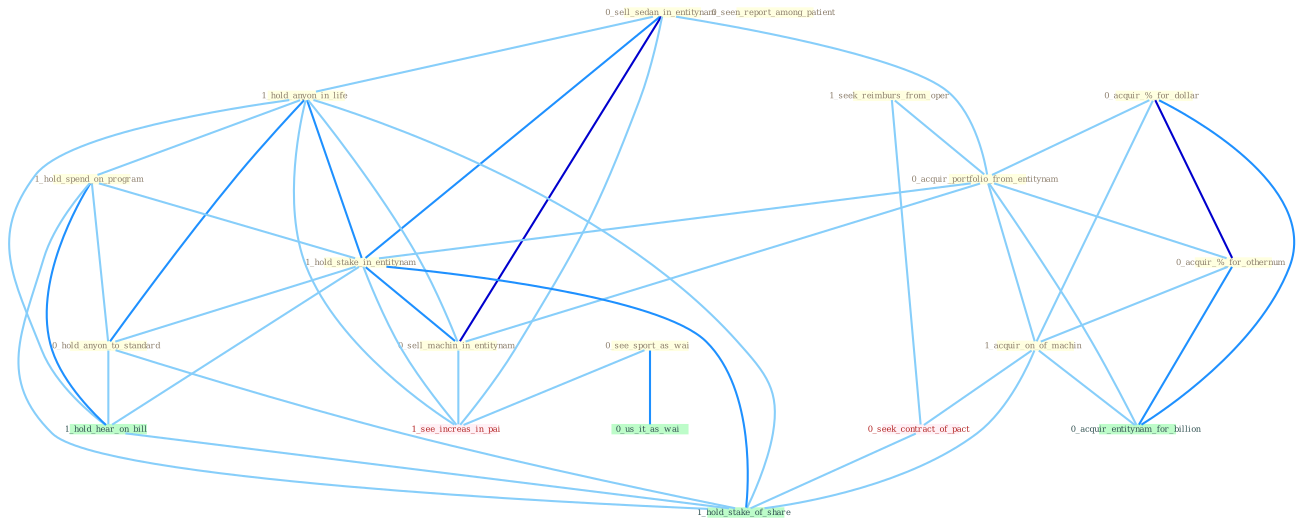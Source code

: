 Graph G{ 
    node
    [shape=polygon,style=filled,width=.5,height=.06,color="#BDFCC9",fixedsize=true,fontsize=4,
    fontcolor="#2f4f4f"];
    {node
    [color="#ffffe0", fontcolor="#8b7d6b"] "1_seek_reimburs_from_oper " "0_acquir_%_for_dollar " "0_sell_sedan_in_entitynam " "1_hold_anyon_in_life " "0_acquir_portfolio_from_entitynam " "0_seen_report_among_patient " "1_hold_spend_on_program " "0_acquir_%_for_othernum " "0_see_sport_as_wai " "1_hold_stake_in_entitynam " "0_hold_anyon_to_standard " "0_sell_machin_in_entitynam " "1_acquir_on_of_machin "}
{node [color="#fff0f5", fontcolor="#b22222"] "0_seek_contract_of_pact " "1_see_increas_in_pai "}
edge [color="#B0E2FF"];

	"1_seek_reimburs_from_oper " -- "0_acquir_portfolio_from_entitynam " [w="1", color="#87cefa" ];
	"1_seek_reimburs_from_oper " -- "0_seek_contract_of_pact " [w="1", color="#87cefa" ];
	"0_acquir_%_for_dollar " -- "0_acquir_portfolio_from_entitynam " [w="1", color="#87cefa" ];
	"0_acquir_%_for_dollar " -- "0_acquir_%_for_othernum " [w="3", color="#0000cd" , len=0.6];
	"0_acquir_%_for_dollar " -- "1_acquir_on_of_machin " [w="1", color="#87cefa" ];
	"0_acquir_%_for_dollar " -- "0_acquir_entitynam_for_billion " [w="2", color="#1e90ff" , len=0.8];
	"0_sell_sedan_in_entitynam " -- "1_hold_anyon_in_life " [w="1", color="#87cefa" ];
	"0_sell_sedan_in_entitynam " -- "0_acquir_portfolio_from_entitynam " [w="1", color="#87cefa" ];
	"0_sell_sedan_in_entitynam " -- "1_hold_stake_in_entitynam " [w="2", color="#1e90ff" , len=0.8];
	"0_sell_sedan_in_entitynam " -- "0_sell_machin_in_entitynam " [w="3", color="#0000cd" , len=0.6];
	"0_sell_sedan_in_entitynam " -- "1_see_increas_in_pai " [w="1", color="#87cefa" ];
	"1_hold_anyon_in_life " -- "1_hold_spend_on_program " [w="1", color="#87cefa" ];
	"1_hold_anyon_in_life " -- "1_hold_stake_in_entitynam " [w="2", color="#1e90ff" , len=0.8];
	"1_hold_anyon_in_life " -- "0_hold_anyon_to_standard " [w="2", color="#1e90ff" , len=0.8];
	"1_hold_anyon_in_life " -- "0_sell_machin_in_entitynam " [w="1", color="#87cefa" ];
	"1_hold_anyon_in_life " -- "1_see_increas_in_pai " [w="1", color="#87cefa" ];
	"1_hold_anyon_in_life " -- "1_hold_hear_on_bill " [w="1", color="#87cefa" ];
	"1_hold_anyon_in_life " -- "1_hold_stake_of_share " [w="1", color="#87cefa" ];
	"0_acquir_portfolio_from_entitynam " -- "0_acquir_%_for_othernum " [w="1", color="#87cefa" ];
	"0_acquir_portfolio_from_entitynam " -- "1_hold_stake_in_entitynam " [w="1", color="#87cefa" ];
	"0_acquir_portfolio_from_entitynam " -- "0_sell_machin_in_entitynam " [w="1", color="#87cefa" ];
	"0_acquir_portfolio_from_entitynam " -- "1_acquir_on_of_machin " [w="1", color="#87cefa" ];
	"0_acquir_portfolio_from_entitynam " -- "0_acquir_entitynam_for_billion " [w="1", color="#87cefa" ];
	"1_hold_spend_on_program " -- "1_hold_stake_in_entitynam " [w="1", color="#87cefa" ];
	"1_hold_spend_on_program " -- "0_hold_anyon_to_standard " [w="1", color="#87cefa" ];
	"1_hold_spend_on_program " -- "1_hold_hear_on_bill " [w="2", color="#1e90ff" , len=0.8];
	"1_hold_spend_on_program " -- "1_hold_stake_of_share " [w="1", color="#87cefa" ];
	"0_acquir_%_for_othernum " -- "1_acquir_on_of_machin " [w="1", color="#87cefa" ];
	"0_acquir_%_for_othernum " -- "0_acquir_entitynam_for_billion " [w="2", color="#1e90ff" , len=0.8];
	"0_see_sport_as_wai " -- "0_us_it_as_wai " [w="2", color="#1e90ff" , len=0.8];
	"0_see_sport_as_wai " -- "1_see_increas_in_pai " [w="1", color="#87cefa" ];
	"1_hold_stake_in_entitynam " -- "0_hold_anyon_to_standard " [w="1", color="#87cefa" ];
	"1_hold_stake_in_entitynam " -- "0_sell_machin_in_entitynam " [w="2", color="#1e90ff" , len=0.8];
	"1_hold_stake_in_entitynam " -- "1_see_increas_in_pai " [w="1", color="#87cefa" ];
	"1_hold_stake_in_entitynam " -- "1_hold_hear_on_bill " [w="1", color="#87cefa" ];
	"1_hold_stake_in_entitynam " -- "1_hold_stake_of_share " [w="2", color="#1e90ff" , len=0.8];
	"0_hold_anyon_to_standard " -- "1_hold_hear_on_bill " [w="1", color="#87cefa" ];
	"0_hold_anyon_to_standard " -- "1_hold_stake_of_share " [w="1", color="#87cefa" ];
	"0_sell_machin_in_entitynam " -- "1_see_increas_in_pai " [w="1", color="#87cefa" ];
	"1_acquir_on_of_machin " -- "0_seek_contract_of_pact " [w="1", color="#87cefa" ];
	"1_acquir_on_of_machin " -- "0_acquir_entitynam_for_billion " [w="1", color="#87cefa" ];
	"1_acquir_on_of_machin " -- "1_hold_stake_of_share " [w="1", color="#87cefa" ];
	"0_seek_contract_of_pact " -- "1_hold_stake_of_share " [w="1", color="#87cefa" ];
	"1_hold_hear_on_bill " -- "1_hold_stake_of_share " [w="1", color="#87cefa" ];
}